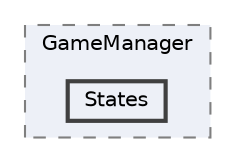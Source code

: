 digraph "Scripts/GameManager/States"
{
 // LATEX_PDF_SIZE
  bgcolor="transparent";
  edge [fontname=Helvetica,fontsize=10,labelfontname=Helvetica,labelfontsize=10];
  node [fontname=Helvetica,fontsize=10,shape=box,height=0.2,width=0.4];
  compound=true
  subgraph clusterdir_6a5d9bd0d15b3d82d5ebd95a22231102 {
    graph [ bgcolor="#edf0f7", pencolor="grey50", label="GameManager", fontname=Helvetica,fontsize=10 style="filled,dashed", URL="dir_6a5d9bd0d15b3d82d5ebd95a22231102.html",tooltip=""]
  dir_fc900bbfcab4d947a293cfe17f6c20b4 [label="States", fillcolor="#edf0f7", color="grey25", style="filled,bold", URL="dir_fc900bbfcab4d947a293cfe17f6c20b4.html",tooltip=""];
  }
}
